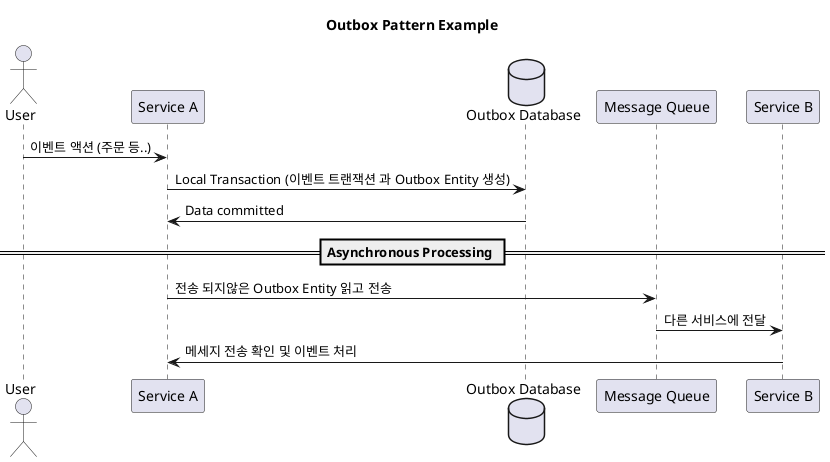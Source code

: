 @startuml
title Outbox Pattern Example

actor User
participant "Service A" as A
database "Outbox Database" as DB
participant "Message Queue" as MQ
participant "Service B" as B

User -> A: 이벤트 액션 (주문 등..)
A -> DB: Local Transaction (이벤트 트랜잭션 과 Outbox Entity 생성)
DB -> A: Data committed

== Asynchronous Processing ==
A -> MQ: 전송 되지않은 Outbox Entity 읽고 전송
MQ -> B: 다른 서비스에 전달

B -> A: 메세지 전송 확인 및 이벤트 처리

@enduml
